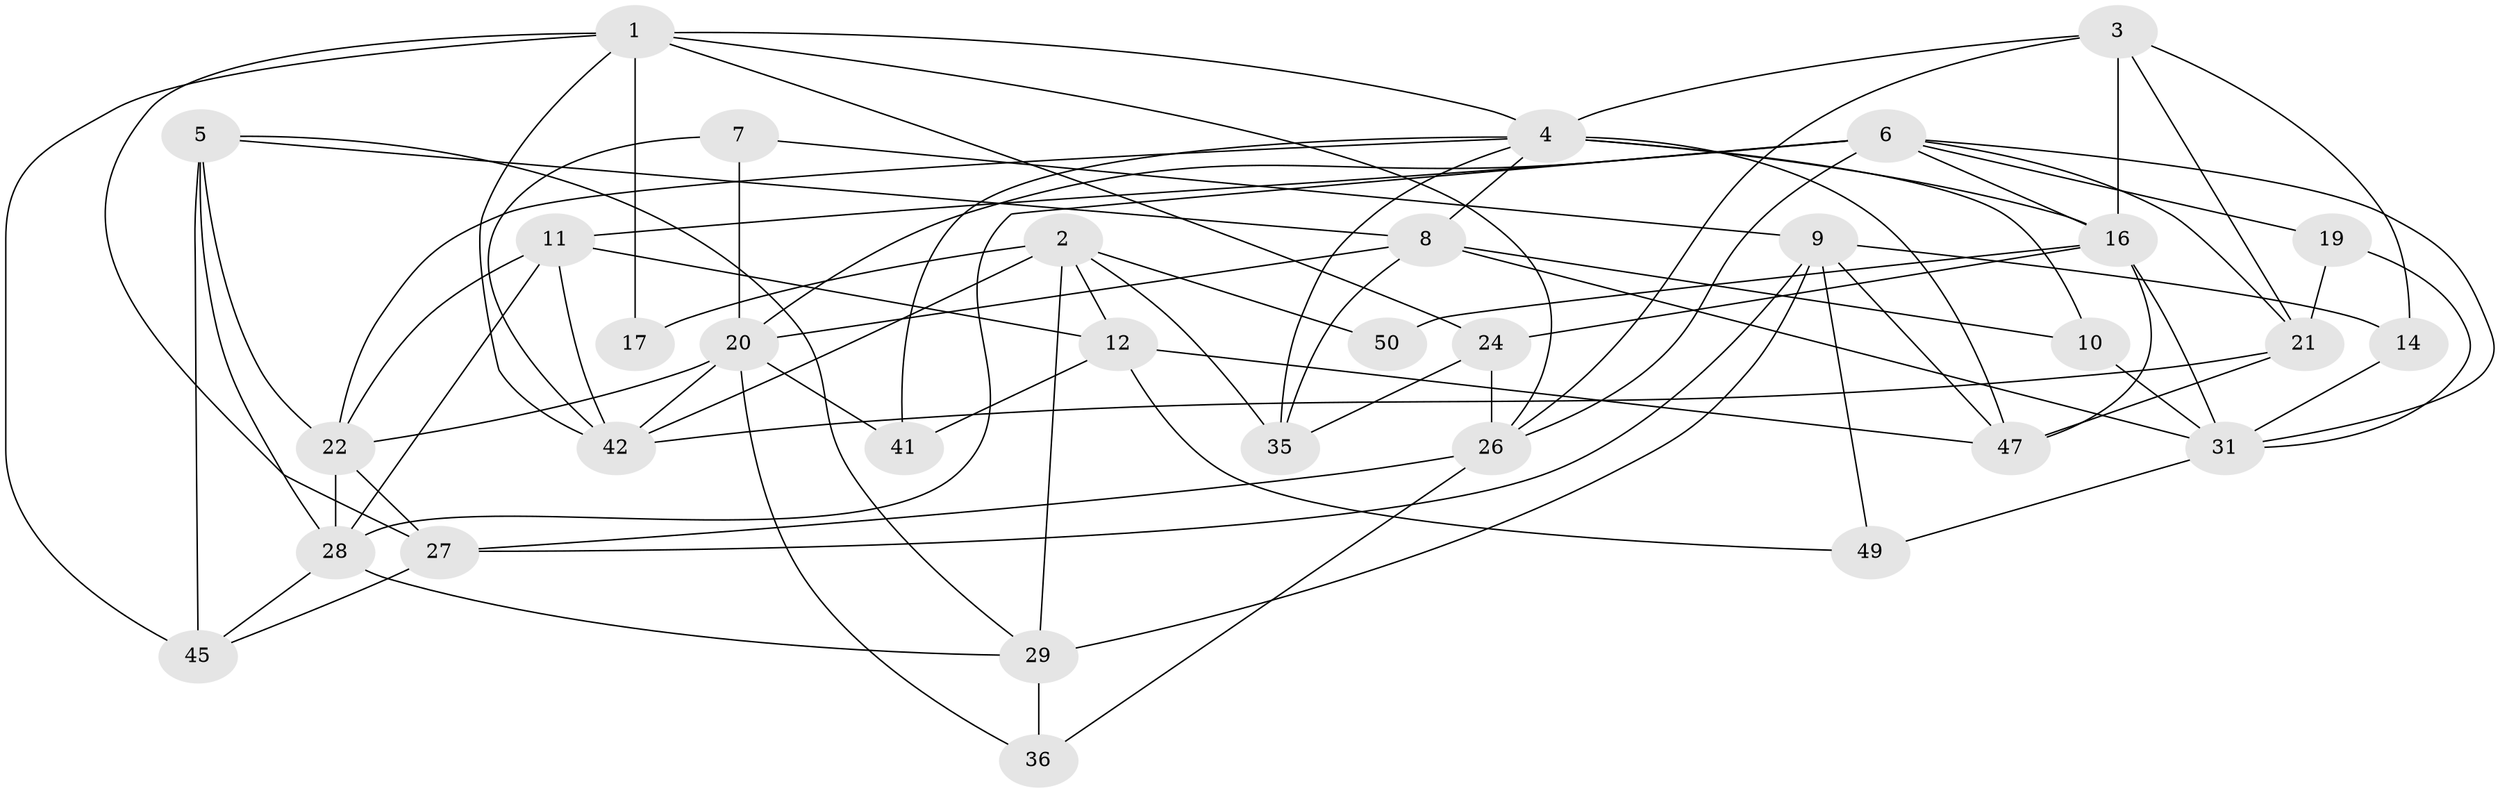 // original degree distribution, {7: 0.018518518518518517, 5: 0.2222222222222222, 4: 0.3148148148148148, 6: 0.07407407407407407, 3: 0.3148148148148148, 2: 0.05555555555555555}
// Generated by graph-tools (version 1.1) at 2025/11/02/27/25 16:11:17]
// undirected, 33 vertices, 82 edges
graph export_dot {
graph [start="1"]
  node [color=gray90,style=filled];
  1 [super="+32"];
  2 [super="+53"];
  3 [super="+34"];
  4 [super="+15"];
  5 [super="+18"];
  6 [super="+52"];
  7;
  8 [super="+46"];
  9 [super="+48"];
  10;
  11 [super="+51"];
  12 [super="+13"];
  14;
  16 [super="+44"];
  17;
  19;
  20 [super="+23"];
  21 [super="+25"];
  22 [super="+30"];
  24 [super="+43"];
  26 [super="+33"];
  27 [super="+39"];
  28 [super="+37"];
  29 [super="+38"];
  31 [super="+40"];
  35;
  36;
  41;
  42;
  45;
  47;
  49;
  50 [super="+54"];
  1 -- 24;
  1 -- 45;
  1 -- 17;
  1 -- 42;
  1 -- 26;
  1 -- 4;
  1 -- 27;
  2 -- 12;
  2 -- 42;
  2 -- 50;
  2 -- 17;
  2 -- 35;
  2 -- 29 [weight=2];
  3 -- 4;
  3 -- 26;
  3 -- 21;
  3 -- 16;
  3 -- 14;
  4 -- 41;
  4 -- 47;
  4 -- 35;
  4 -- 8;
  4 -- 10;
  4 -- 22 [weight=2];
  4 -- 16;
  5 -- 22 [weight=2];
  5 -- 28;
  5 -- 45;
  5 -- 8;
  5 -- 29;
  6 -- 11;
  6 -- 26;
  6 -- 19;
  6 -- 31;
  6 -- 20;
  6 -- 28;
  6 -- 21;
  6 -- 16;
  7 -- 42;
  7 -- 20;
  7 -- 9;
  8 -- 35;
  8 -- 20;
  8 -- 10;
  8 -- 31;
  9 -- 27;
  9 -- 49;
  9 -- 29;
  9 -- 14;
  9 -- 47;
  10 -- 31;
  11 -- 28;
  11 -- 42;
  11 -- 12;
  11 -- 22;
  12 -- 41;
  12 -- 49;
  12 -- 47;
  14 -- 31;
  16 -- 47;
  16 -- 24;
  16 -- 50;
  16 -- 31;
  19 -- 21;
  19 -- 31;
  20 -- 36;
  20 -- 41;
  20 -- 42;
  20 -- 22;
  21 -- 47;
  21 -- 42;
  22 -- 28;
  22 -- 27;
  24 -- 35;
  24 -- 26 [weight=2];
  26 -- 36;
  26 -- 27;
  27 -- 45;
  28 -- 45;
  28 -- 29;
  29 -- 36;
  31 -- 49;
}
